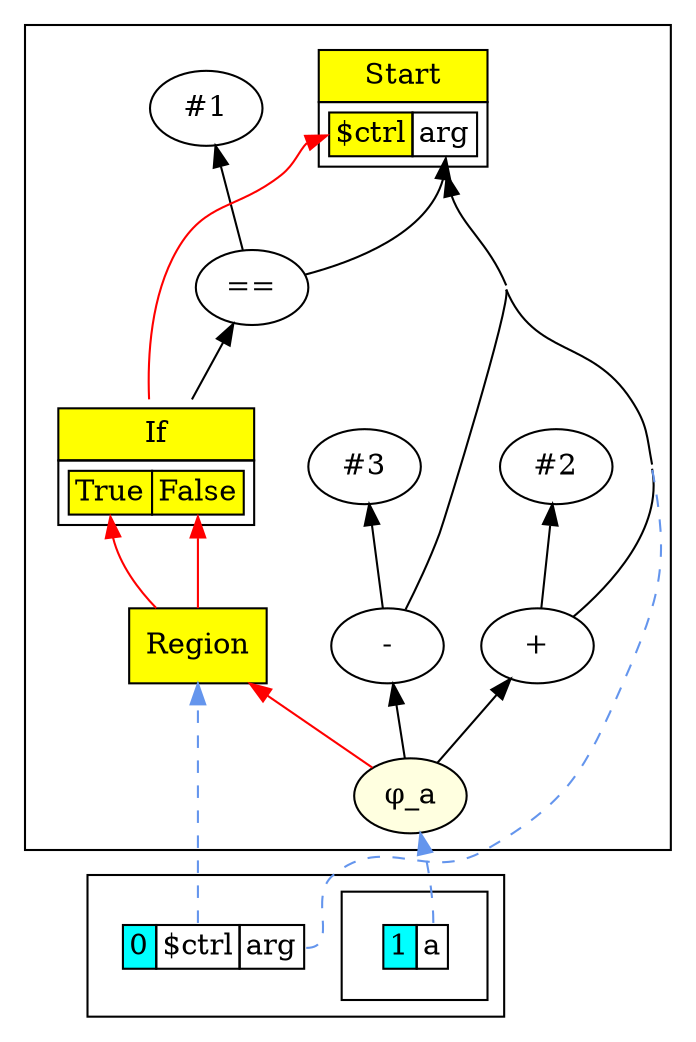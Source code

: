 digraph chapter05 {
/*
int a = 1;
if (arg == 1)
    a = arg+2;
else {
    a = arg-3;
    #showGraph;
}
#showGraph;
return a;

*/
	rankdir=BT;
	ordering="in";
	concentrate="true";
	subgraph cluster_Nodes {
		Start2 [ shape=plaintext label=<
			<TABLE BORDER="0" CELLBORDER="1" CELLSPACING="0" CELLPADDING="4">
			<TR><TD BGCOLOR="yellow">Start</TD></TR>
			<TR><TD>
				<TABLE BORDER="0" CELLBORDER="1" CELLSPACING="0">
				<TR><TD PORT="p0" BGCOLOR="yellow">$ctrl</TD><TD PORT="p1">arg</TD></TR>
				</TABLE>
			</TD></TR>
			</TABLE>>
		];
		Con_7 [ label="#1" ];
		EQNode8 [ label="==" ];
		If9 [ shape=plaintext label=<
			<TABLE BORDER="0" CELLBORDER="1" CELLSPACING="0" CELLPADDING="4">
			<TR><TD BGCOLOR="yellow">If</TD></TR>
			<TR><TD>
				<TABLE BORDER="0" CELLBORDER="1" CELLSPACING="0">
				<TR><TD PORT="p0" BGCOLOR="yellow">True</TD><TD PORT="p1" BGCOLOR="yellow">False</TD></TR>
				</TABLE>
			</TD></TR>
			</TABLE>>
		];
		Con_13 [ label="#2" ];
		Add14 [ label="+" ];
		Con_15 [ label="#3" ];
		Sub16 [ label="-" ];
		Region17 [ shape=box style=filled fillcolor=yellow label="Region" ];
		Phi_a18 [ style=filled fillcolor=lightyellow label="&phi;_a" ];
		{ rank=same; Phi_a18;}
	}
	node [shape=plaintext];
	subgraph cluster_Scope1_0 {
		Scope1_0 [label=<
			<TABLE BORDER="0" CELLBORDER="1" CELLSPACING="0">
			<TR><TD BGCOLOR="cyan">0</TD><TD PORT="Scope1_0_$ctrl">$ctrl</TD><TD PORT="Scope1_0_arg">arg</TD></TR>
			</TABLE>>];
	subgraph cluster_Scope1_1 {
		Scope1_1 [label=<
			<TABLE BORDER="0" CELLBORDER="1" CELLSPACING="0">
			<TR><TD BGCOLOR="cyan">1</TD><TD PORT="Scope1_1_a">a</TD></TR>
			</TABLE>>];
	}
	}
	EQNode8 -> Start2:p1;
	EQNode8 -> Con_7;
	If9 -> Start2:p0 [color=red];
	If9 -> EQNode8;
	Add14 -> Start2:p1;
	Add14 -> Con_13;
	Sub16 -> Start2:p1;
	Sub16 -> Con_15;
	Region17 -> If9:p0 [color=red];
	Region17 -> If9:p1 [color=red];
	Phi_a18 -> Region17 [color=red];
	Phi_a18 -> Add14;
	Phi_a18 -> Sub16;
	edge [style=dashed color=cornflowerblue];
	Scope1_0:"Scope1_0_$ctrl" -> Region17;
	Scope1_0:"Scope1_0_arg" -> Start2:p1;
	Scope1_1:"Scope1_1_a" -> Phi_a18;
}